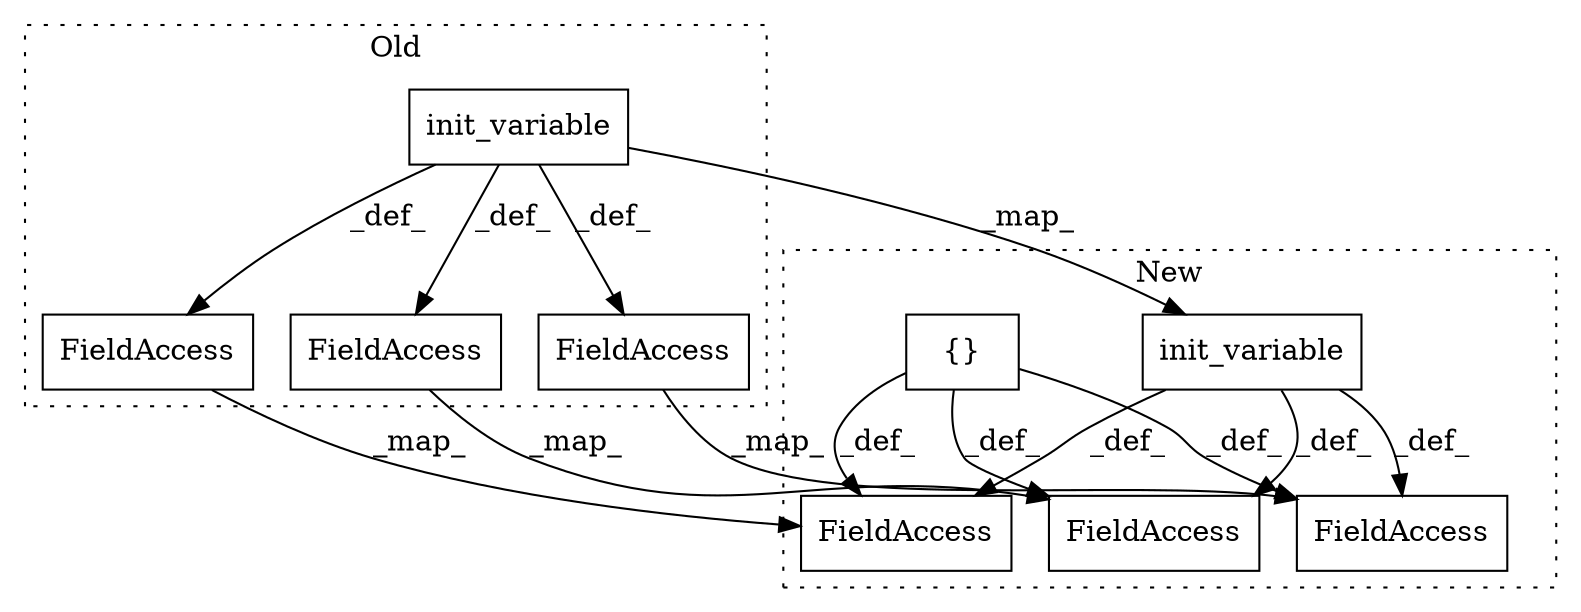 digraph G {
subgraph cluster0 {
1 [label="init_variable" a="32" s="1321,1351" l="14,1" shape="box"];
4 [label="FieldAccess" a="22" s="2088" l="7" shape="box"];
5 [label="FieldAccess" a="22" s="2354" l="8" shape="box"];
8 [label="FieldAccess" a="22" s="2473" l="4" shape="box"];
label = "Old";
style="dotted";
}
subgraph cluster1 {
2 [label="init_variable" a="32" s="1314,1344" l="14,1" shape="box"];
3 [label="FieldAccess" a="22" s="2072" l="7" shape="box"];
6 [label="FieldAccess" a="22" s="2338" l="8" shape="box"];
7 [label="FieldAccess" a="22" s="2457" l="4" shape="box"];
9 [label="{}" a="4" s="1548,1559" l="1,1" shape="box"];
label = "New";
style="dotted";
}
1 -> 5 [label="_def_"];
1 -> 8 [label="_def_"];
1 -> 4 [label="_def_"];
1 -> 2 [label="_map_"];
2 -> 7 [label="_def_"];
2 -> 3 [label="_def_"];
2 -> 6 [label="_def_"];
4 -> 3 [label="_map_"];
5 -> 6 [label="_map_"];
8 -> 7 [label="_map_"];
9 -> 7 [label="_def_"];
9 -> 3 [label="_def_"];
9 -> 6 [label="_def_"];
}